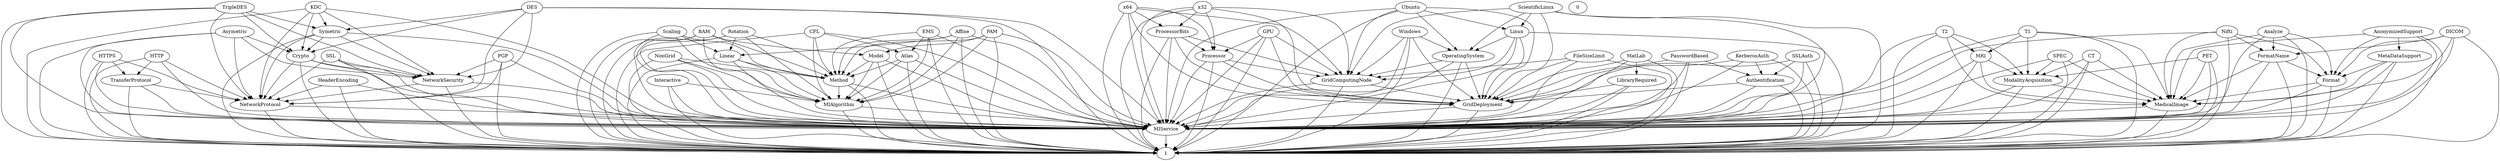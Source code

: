 digraph G {
  Nifti;
  Windows;
  Crypto;
  EMS;
  Linux;
  T2;
  ProcessorBits;
  Symetric;
  NetworkProtocol;
  x64;
  Asymetric;
  HTTP;
  PasswordBased;
  Atlas;
  Format;
  1;
  PET;
  Affine;
  T1;
  Ubuntu;
  MetaDataSupport;
  MedicalImage;
  PAM;
  MIService;
  NonGrid;
  Interactive;
  TripleDES;
  Authentification;
  GridDeployment;
  KDC;
  NetworkSecurity;
  Method;
  FormatName;
  MRI;
  HTTPS;
  x32;
  OperatingSystem;
  HeaderEncoding;
  SSL;
  0;
  CT;
  KerberosAuth;
  Linear;
  Rotation;
  PGP;
  DICOM;
  SSLAuth;
  DES;
  Model;
  Scaling;
  GPU;
  LibraryRequired;
  MatLab;
  SPEC;
  FileSizeLimit;
  MIAlgorithm;
  GridComputingNode;
  AnonymizedSupport;
  ModalityAcquisition;
  CFL;
  ScientificLinux;
  Analyze;
  Processor;
  BAM;
  TransferProtocol;
  ProcessorBits -> Processor;
  Interactive -> MIAlgorithm;
  Method -> MIAlgorithm;
  Scaling -> Linear;
  Format -> MedicalImage;
  NetworkProtocol -> MIService;
  CFL -> Atlas;
  PGP -> NetworkSecurity;
  KerberosAuth -> Authentification;
  Linux -> OperatingSystem;
  HTTP -> TransferProtocol;
  PasswordBased -> Authentification;
  MRI -> ModalityAcquisition;
  EMS -> Atlas;
  T1 -> MRI;
  HTTPS -> TransferProtocol;
  GPU -> Processor;
  Asymetric -> Crypto;
  MIService -> 1;
  AnonymizedSupport -> MetaDataSupport;
  NonGrid -> Method;
  DICOM -> FormatName;
  ScientificLinux -> Linux;
  GridComputingNode -> GridDeployment;
  MatLab -> LibraryRequired;
  Symetric -> Crypto;
  Authentification -> GridDeployment;
  CT -> ModalityAcquisition;
  Rotation -> Linear;
  Nifti -> FormatName;
  PET -> ModalityAcquisition;
  x64 -> ProcessorBits;
  Model -> Method;
  FileSizeLimit -> GridComputingNode;
  x32 -> ProcessorBits;
  Processor -> GridComputingNode;
  Ubuntu -> Linux;
  SSL -> NetworkSecurity;
  BAM -> Model;
  TripleDES -> Symetric;
  MetaDataSupport -> Format;
  ModalityAcquisition -> MedicalImage;
  T2 -> MRI;
  SSLAuth -> Authentification;
  HeaderEncoding -> NetworkProtocol;
  Linear -> Method;
  Windows -> OperatingSystem;
  SPEC -> ModalityAcquisition;
  NetworkSecurity -> NetworkProtocol;
  Affine -> Linear;
  LibraryRequired -> GridDeployment;
  OperatingSystem -> GridComputingNode;
  GridDeployment -> MIService;
  KDC -> Symetric;
  Atlas -> Method;
  MedicalImage -> MIService;
  FormatName -> Format;
  TransferProtocol -> NetworkProtocol;
  PAM -> Model;
  DES -> Symetric;
  Crypto -> NetworkSecurity;
  MIAlgorithm -> MIService;
  Analyze -> FormatName;
  Nifti -> Format;
  Windows -> GridComputingNode;
  Crypto -> NetworkProtocol;
  EMS -> Method;
  Linux -> GridComputingNode;
  T2 -> ModalityAcquisition;
  ProcessorBits -> GridComputingNode;
  Symetric -> NetworkSecurity;
  Symetric -> NetworkProtocol;
  NetworkProtocol -> 1;
  x64 -> GridComputingNode;
  x64 -> Processor;
  Asymetric -> NetworkSecurity;
  Asymetric -> NetworkProtocol;
  HTTP -> NetworkProtocol;
  PasswordBased -> GridDeployment;
  Atlas -> MIAlgorithm;
  Format -> MIService;
  PET -> MedicalImage;
  Affine -> Method;
  T1 -> ModalityAcquisition;
  Ubuntu -> GridComputingNode;
  Ubuntu -> OperatingSystem;
  MetaDataSupport -> MedicalImage;
  MetaDataSupport -> MIService;
  MedicalImage -> 1;
  PAM -> Method;
  NonGrid -> MIAlgorithm;
  Interactive -> MIService;
  TripleDES -> NetworkSecurity;
  TripleDES -> Crypto;
  TripleDES -> NetworkProtocol;
  Authentification -> MIService;
  GridDeployment -> 1;
  KDC -> NetworkSecurity;
  KDC -> Crypto;
  KDC -> NetworkProtocol;
  NetworkSecurity -> MIService;
  NetworkSecurity -> 1;
  Method -> MIService;
  FormatName -> MedicalImage;
  FormatName -> MIService;
  MRI -> MedicalImage;
  HTTPS -> NetworkProtocol;
  x32 -> GridComputingNode;
  x32 -> Processor;
  OperatingSystem -> GridDeployment;
  HeaderEncoding -> MIService;
  HeaderEncoding -> 1;
  SSL -> MIService;
  SSL -> 1;
  SSL -> NetworkProtocol;
  CT -> MedicalImage;
  KerberosAuth -> GridDeployment;
  KerberosAuth -> MIService;
  Linear -> MIAlgorithm;
  Linear -> MIService;
  Rotation -> MIAlgorithm;
  Rotation -> MIService;
  Rotation -> Method;
  PGP -> MIService;
  PGP -> 1;
  PGP -> NetworkProtocol;
  DICOM -> MedicalImage;
  DICOM -> MIService;
  DICOM -> Format;
  SSLAuth -> GridDeployment;
  SSLAuth -> MIService;
  DES -> NetworkSecurity;
  DES -> Crypto;
  DES -> NetworkProtocol;
  Model -> MIAlgorithm;
  Model -> MIService;
  Scaling -> MIAlgorithm;
  Scaling -> MIService;
  Scaling -> Method;
  GPU -> GridComputingNode;
  LibraryRequired -> MIService;
  LibraryRequired -> 1;
  MatLab -> GridDeployment;
  MatLab -> MIService;
  MatLab -> 1;
  SPEC -> MedicalImage;
  FileSizeLimit -> GridDeployment;
  MIAlgorithm -> 1;
  GridComputingNode -> MIService;
  GridComputingNode -> 1;
  AnonymizedSupport -> MedicalImage;
  AnonymizedSupport -> MIService;
  AnonymizedSupport -> Format;
  ModalityAcquisition -> MIService;
  ModalityAcquisition -> 1;
  CFL -> MIAlgorithm;
  CFL -> Method;
  ScientificLinux -> GridComputingNode;
  ScientificLinux -> OperatingSystem;
  Analyze -> MedicalImage;
  Analyze -> MIService;
  Analyze -> Format;
  Processor -> GridDeployment;
  Processor -> MIService;
  Processor -> 1;
  BAM -> MIAlgorithm;
  BAM -> MIService;
  BAM -> Method;
  TransferProtocol -> MIService;
  TransferProtocol -> 1;
  Nifti -> MedicalImage;
  Nifti -> MIService;
  Windows -> GridDeployment;
  Windows -> MIService;
  Windows -> 1;
  Crypto -> MIService;
  Crypto -> 1;
  EMS -> MIAlgorithm;
  EMS -> MIService;
  Linux -> GridDeployment;
  Linux -> MIService;
  Linux -> 1;
  T2 -> MedicalImage;
  T2 -> MIService;
  T2 -> 1;
  ProcessorBits -> GridDeployment;
  ProcessorBits -> MIService;
  ProcessorBits -> 1;
  Symetric -> MIService;
  Symetric -> 1;
  x64 -> GridDeployment;
  x64 -> MIService;
  x64 -> 1;
  Asymetric -> MIService;
  Asymetric -> 1;
  HTTP -> MIService;
  HTTP -> 1;
  PasswordBased -> MIService;
  PasswordBased -> 1;
  Atlas -> MIService;
  Atlas -> 1;
  Format -> 1;
  PET -> MIService;
  PET -> 1;
  Affine -> MIAlgorithm;
  Affine -> MIService;
  T1 -> MedicalImage;
  T1 -> MIService;
  T1 -> 1;
  Ubuntu -> GridDeployment;
  Ubuntu -> MIService;
  Ubuntu -> 1;
  MetaDataSupport -> 1;
  PAM -> MIAlgorithm;
  PAM -> MIService;
  NonGrid -> MIService;
  NonGrid -> 1;
  Interactive -> 1;
  TripleDES -> MIService;
  TripleDES -> 1;
  Authentification -> 1;
  KDC -> MIService;
  KDC -> 1;
  Method -> 1;
  FormatName -> 1;
  MRI -> MIService;
  MRI -> 1;
  HTTPS -> MIService;
  HTTPS -> 1;
  x32 -> GridDeployment;
  x32 -> MIService;
  x32 -> 1;
  OperatingSystem -> MIService;
  OperatingSystem -> 1;
  CT -> MIService;
  CT -> 1;
  KerberosAuth -> 1;
  Linear -> 1;
  Rotation -> 1;
  DICOM -> 1;
  SSLAuth -> 1;
  DES -> MIService;
  DES -> 1;
  Model -> 1;
  Scaling -> 1;
  GPU -> GridDeployment;
  GPU -> MIService;
  GPU -> 1;
  SPEC -> MIService;
  SPEC -> 1;
  FileSizeLimit -> MIService;
  FileSizeLimit -> 1;
  AnonymizedSupport -> 1;
  CFL -> MIService;
  CFL -> 1;
  ScientificLinux -> GridDeployment;
  ScientificLinux -> MIService;
  ScientificLinux -> 1;
  Analyze -> 1;
  BAM -> 1;
  Nifti -> 1;
  EMS -> 1;
  Affine -> 1;
  PAM -> 1;
}
